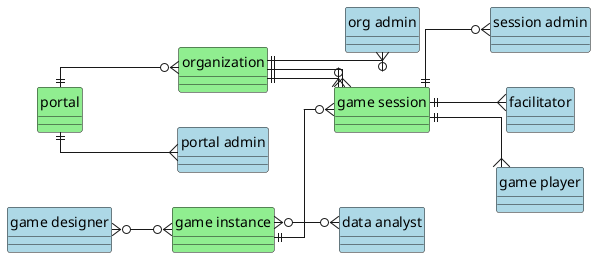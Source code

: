 @startuml

' config
hide circle
skinparam linetype ortho
left to right direction

' objects
entity "portal" as portal #back:lightgreen
entity "organization" as organization #back:lightgreen
entity "game instance" as game #back:lightgreen
entity "game session" as session #back:lightgreen

entity "portal admin" as padmin #back:lightblue
entity "org admin" as oadmin #back:lightblue 
entity "session admin" as sadmin #back:lightblue
entity "game designer" as designer #back:lightblue
entity "facilitator" as facilitator #back:lightblue
entity "data analyst" as analyst #back:lightblue
entity "game player" as player #back:lightblue

' relations
game ||--o{ session
portal ||--{ padmin
portal ||--o{ organization
organization ||--o{ oadmin
organization ||--o{ session
session ||--{ player
session ||--{ facilitator
session ||--o{ sadmin
organization ||--{ session
designer }o--o{ game
game }o--o{ analyst

@enduml
